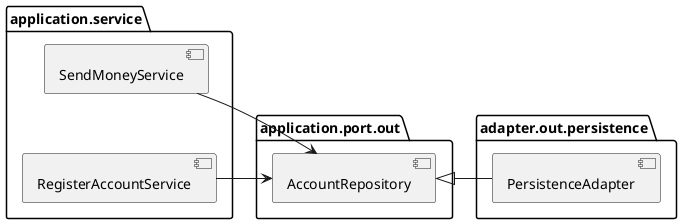 @startuml

package "application.service" {
  [SendMoneyService]
  [RegisterAccountService]
}

[SendMoneyService] -[hidden]d-> [RegisterAccountService]

package "application.port.out" {
  [AccountRepository]
}

package "adapter.out.persistence" {
  [PersistenceAdapter]
}

[SendMoneyService] -> [AccountRepository]
[RegisterAccountService] -> [AccountRepository]
[AccountRepository] <|- [PersistenceAdapter]

@enduml